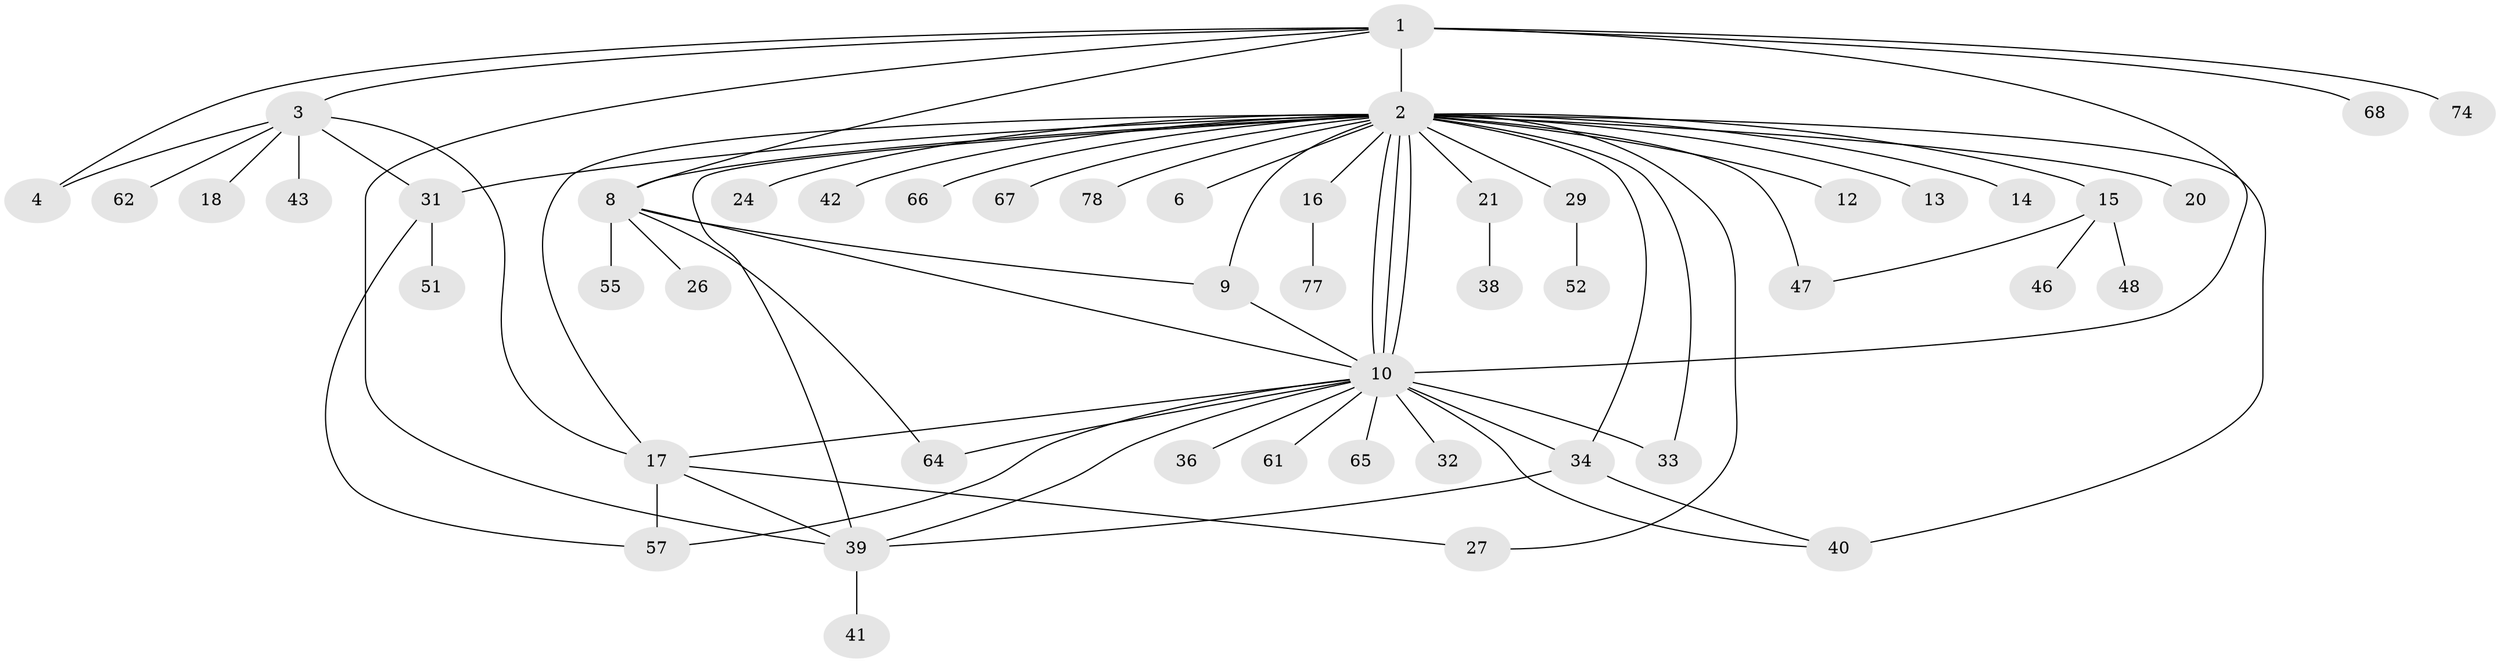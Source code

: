 // original degree distribution, {10: 0.012048192771084338, 26: 0.012048192771084338, 7: 0.024096385542168676, 3: 0.08433734939759036, 1: 0.4819277108433735, 4: 0.07228915662650602, 8: 0.012048192771084338, 17: 0.012048192771084338, 12: 0.012048192771084338, 5: 0.04819277108433735, 2: 0.2289156626506024}
// Generated by graph-tools (version 1.1) at 2025/18/03/04/25 18:18:13]
// undirected, 49 vertices, 72 edges
graph export_dot {
graph [start="1"]
  node [color=gray90,style=filled];
  1 [super="+23"];
  2 [super="+25+50+49+37+76+5+81+71+7"];
  3;
  4 [super="+63"];
  6;
  8;
  9;
  10 [super="+30+45"];
  12;
  13;
  14;
  15 [super="+28"];
  16;
  17 [super="+19"];
  18;
  20;
  21 [super="+22"];
  24;
  26 [super="+56"];
  27 [super="+83"];
  29;
  31;
  32;
  33;
  34;
  36;
  38;
  39 [super="+44"];
  40 [super="+54+70"];
  41;
  42;
  43;
  46;
  47 [super="+82+58"];
  48 [super="+73"];
  51;
  52;
  55;
  57 [super="+75"];
  61;
  62;
  64;
  65;
  66;
  67;
  68;
  74;
  77;
  78;
  1 -- 2;
  1 -- 3;
  1 -- 4;
  1 -- 8;
  1 -- 10 [weight=2];
  1 -- 39;
  1 -- 68;
  1 -- 74;
  2 -- 6;
  2 -- 9 [weight=2];
  2 -- 10;
  2 -- 10;
  2 -- 10;
  2 -- 16;
  2 -- 17 [weight=2];
  2 -- 24;
  2 -- 29;
  2 -- 31 [weight=2];
  2 -- 33;
  2 -- 34;
  2 -- 42;
  2 -- 47 [weight=2];
  2 -- 8 [weight=2];
  2 -- 67;
  2 -- 40 [weight=2];
  2 -- 13;
  2 -- 14;
  2 -- 15;
  2 -- 78;
  2 -- 20;
  2 -- 21;
  2 -- 27;
  2 -- 12;
  2 -- 66;
  2 -- 39;
  3 -- 4;
  3 -- 17;
  3 -- 18;
  3 -- 31;
  3 -- 43;
  3 -- 62;
  8 -- 9;
  8 -- 26;
  8 -- 55;
  8 -- 64;
  8 -- 10;
  9 -- 10;
  10 -- 17;
  10 -- 32;
  10 -- 33;
  10 -- 34;
  10 -- 36;
  10 -- 40;
  10 -- 61;
  10 -- 64;
  10 -- 57;
  10 -- 65;
  10 -- 39;
  15 -- 46;
  15 -- 47;
  15 -- 48;
  16 -- 77;
  17 -- 39;
  17 -- 27;
  17 -- 57;
  21 -- 38;
  29 -- 52;
  31 -- 51;
  31 -- 57;
  34 -- 40;
  34 -- 39;
  39 -- 41;
}
